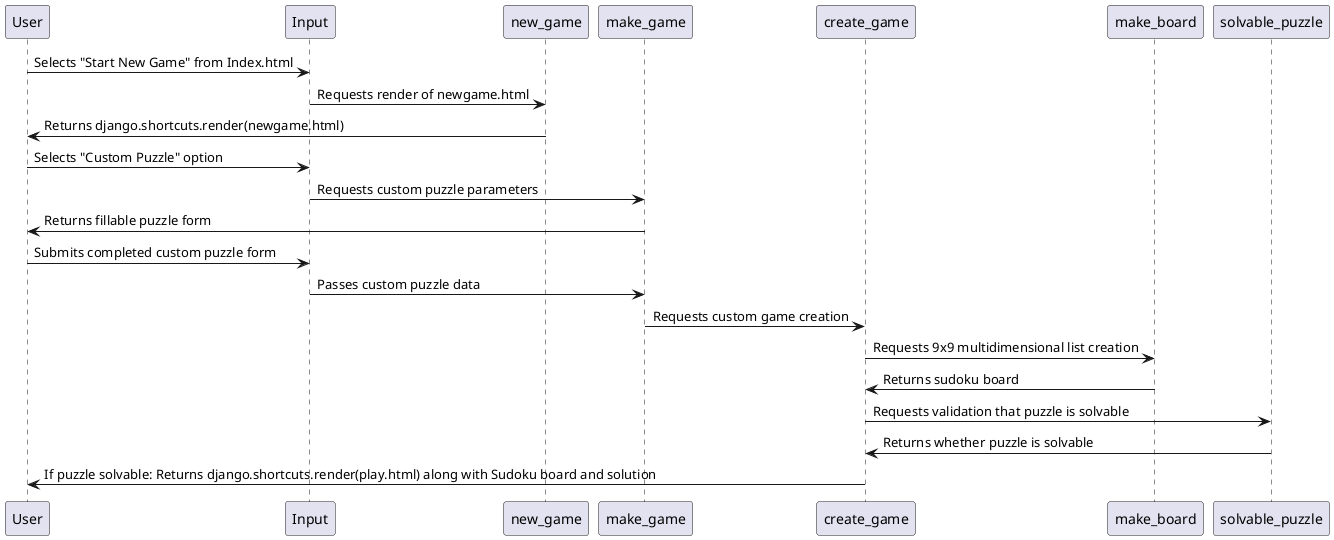 @startuml
User -> Input: Selects "Start New Game" from Index.html
Input -> new_game: Requests render of newgame.html
new_game-> User: Returns django.shortcuts.render(newgame.html)
User -> Input: Selects "Custom Puzzle" option
Input -> make_game: Requests custom puzzle parameters
make_game -> User: Returns fillable puzzle form
User -> Input: Submits completed custom puzzle form
Input -> make_game: Passes custom puzzle data
make_game -> create_game: Requests custom game creation
create_game -> make_board: Requests 9x9 multidimensional list creation
make_board -> create_game: Returns sudoku board
create_game -> solvable_puzzle: Requests validation that puzzle is solvable
solvable_puzzle -> create_game: Returns whether puzzle is solvable
create_game -> User: If puzzle solvable: Returns django.shortcuts.render(play.html) along with Sudoku board and solution

@enduml